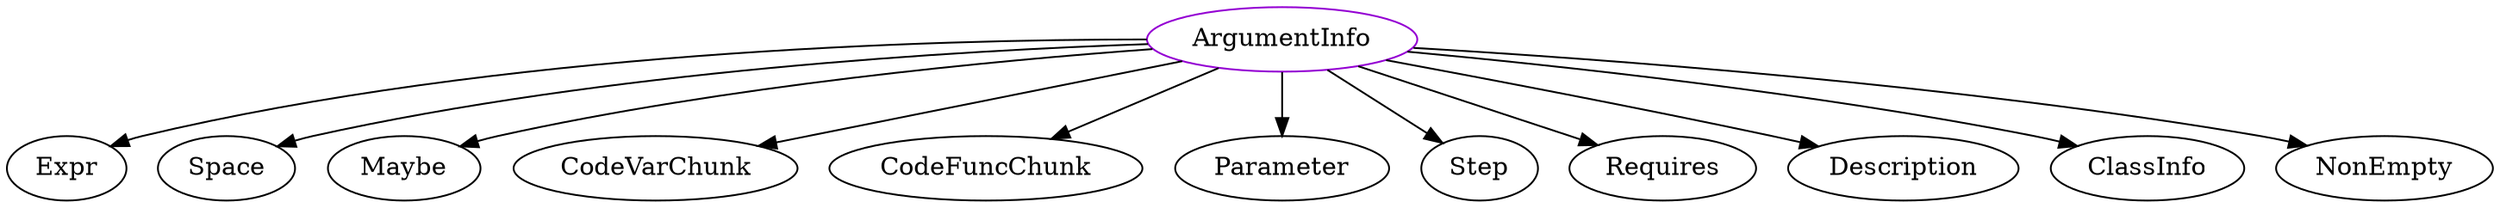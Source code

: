digraph argumentinfo{
ArgumentInfo -> Expr;
ArgumentInfo -> Space;
ArgumentInfo -> Maybe;
ArgumentInfo -> CodeVarChunk;
ArgumentInfo -> CodeFuncChunk;
ArgumentInfo -> Parameter;
ArgumentInfo -> Step;
ArgumentInfo -> Requires;
ArgumentInfo -> Description;
ArgumentInfo -> ClassInfo;
ArgumentInfo -> NonEmpty;
ArgumentInfo	[shape=oval, color=darkviolet, label=ArgumentInfo];
}
